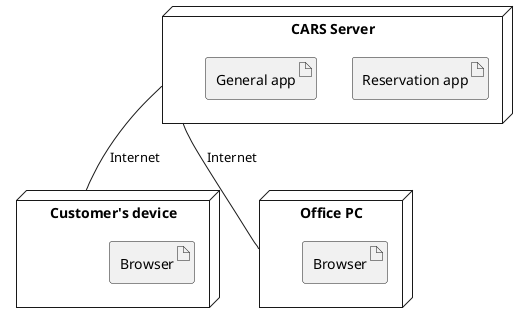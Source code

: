 @startuml

node "Customer's device" as CustomerDevice {
	artifact Browser as Browser1
}

node "Office PC" as OfficePC {
	artifact Browser as Browser2
}

node "CARS Server" as CARSServer{
	artifact "Reservation app"
	artifact "General app"
}

CARSServer -- CustomerDevice : Internet
CARSServer -- OfficePC : Internet

@enduml
